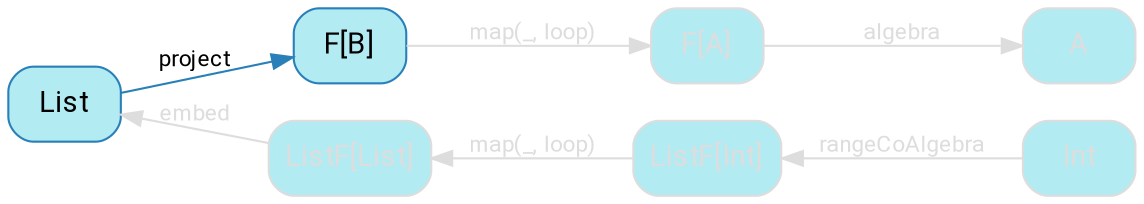 digraph {
    bgcolor=transparent
    splines=false
    rankdir=LR
    rank=same

    // Default theme: disabled
    node[shape="rectangle" style="rounded,filled" color="#dddddd" fillcolor="#b2ebf2" fontcolor="#dddddd" fontname="Segoe UI,Roboto,Helvetica,Arial,sans-serif"]
    edge [color="#dddddd" fontcolor="#dddddd" fontname="Segoe UI,Roboto,Helvetica,Arial,sans-serif" fontsize=11]

    List[color="#2980B9" fillcolor="#b2ebf2" fontcolor="#000000"]

    subgraph FB_graph {
        anaFB[label="ListF[List]"]
        cataFB[label="F[B]" color="#2980B9" fillcolor="#b2ebf2" fontcolor="#000000"]
    }

    subgraph FA_graph {
        anaFA[label="ListF[Int]"]
        cataFA[label="F[A]"]
    }

    subgraph A_graph {
        anaA[label=Int]
        cataA[label=A]
    }

    List   -> cataFB[label=project color="#2980B9" fontcolor="#000000"]
    cataFB -> cataFA[label="map(_, loop)"]
    cataFA -> cataA[label=algebra]

    anaA  -> anaFA[label=rangeCoAlgebra]
    anaFA -> anaFB[label="map(_, loop)"]
    anaFB -> List[label=embed]

}

